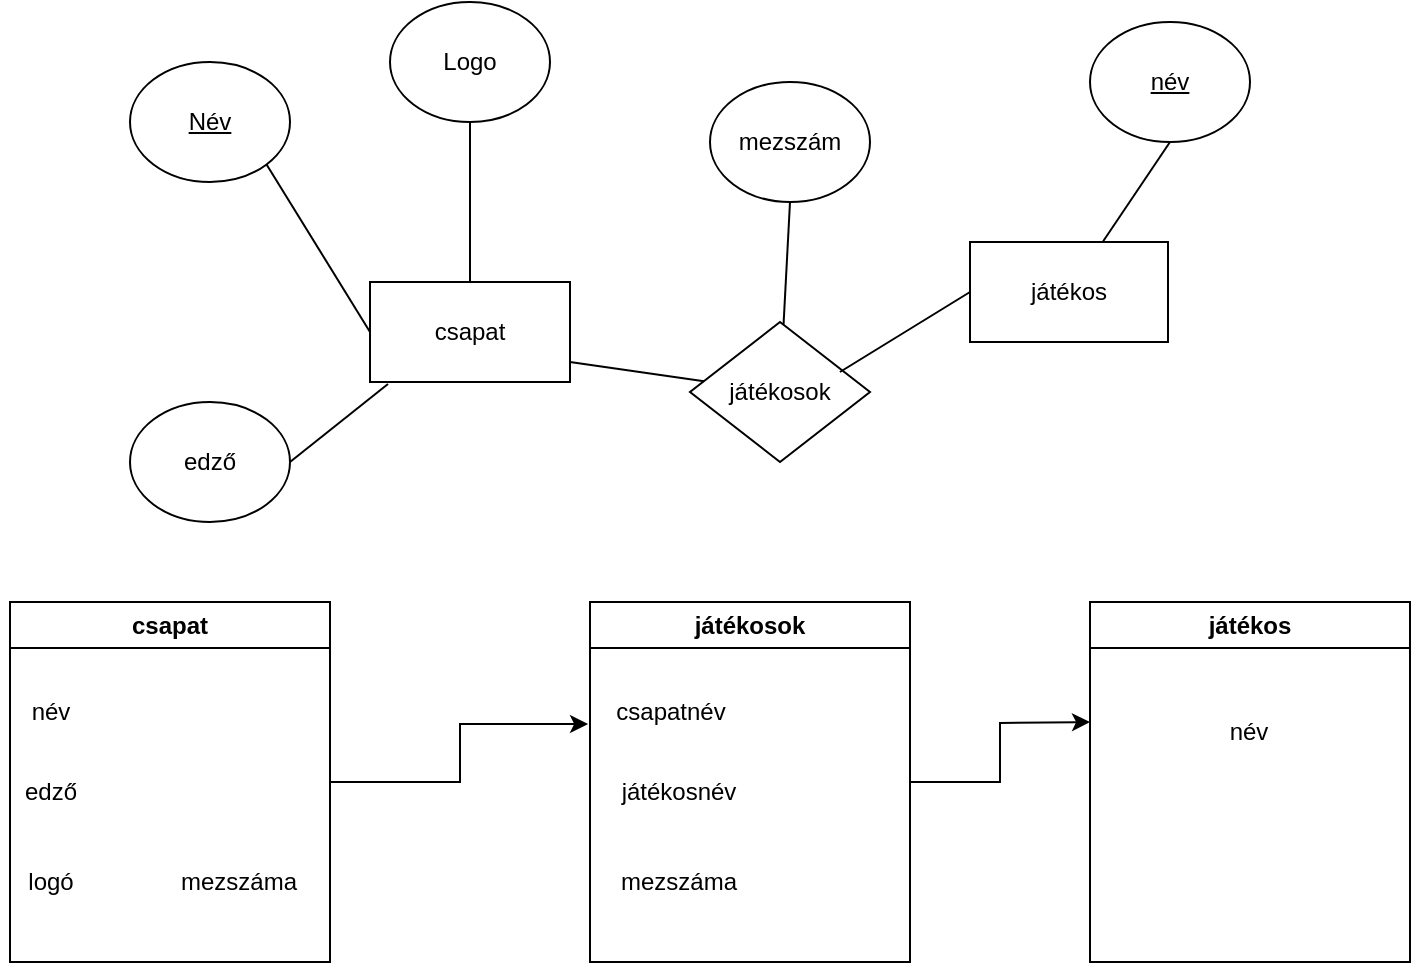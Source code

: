 <mxfile version="21.8.0" type="device">
  <diagram name="1 oldal" id="gps3z_2zBtLTs1l704r0">
    <mxGraphModel dx="1434" dy="790" grid="1" gridSize="10" guides="1" tooltips="1" connect="1" arrows="1" fold="1" page="1" pageScale="1" pageWidth="827" pageHeight="1169" math="0" shadow="0">
      <root>
        <mxCell id="0" />
        <mxCell id="1" parent="0" />
        <mxCell id="7yIkWZdPID-0P9wcdhFD-1" value="&lt;u&gt;Név&lt;/u&gt;" style="ellipse;whiteSpace=wrap;html=1;" vertex="1" parent="1">
          <mxGeometry x="170" y="210" width="80" height="60" as="geometry" />
        </mxCell>
        <mxCell id="7yIkWZdPID-0P9wcdhFD-2" value="Logo" style="ellipse;whiteSpace=wrap;html=1;" vertex="1" parent="1">
          <mxGeometry x="300" y="180" width="80" height="60" as="geometry" />
        </mxCell>
        <mxCell id="7yIkWZdPID-0P9wcdhFD-3" value="edző" style="ellipse;whiteSpace=wrap;html=1;" vertex="1" parent="1">
          <mxGeometry x="170" y="380" width="80" height="60" as="geometry" />
        </mxCell>
        <mxCell id="7yIkWZdPID-0P9wcdhFD-4" value="mezszám" style="ellipse;whiteSpace=wrap;html=1;" vertex="1" parent="1">
          <mxGeometry x="460" y="220" width="80" height="60" as="geometry" />
        </mxCell>
        <mxCell id="7yIkWZdPID-0P9wcdhFD-5" value="&lt;u&gt;név&lt;/u&gt;" style="ellipse;whiteSpace=wrap;html=1;" vertex="1" parent="1">
          <mxGeometry x="650" y="190" width="80" height="60" as="geometry" />
        </mxCell>
        <mxCell id="7yIkWZdPID-0P9wcdhFD-7" value="csapat" style="rounded=0;whiteSpace=wrap;html=1;" vertex="1" parent="1">
          <mxGeometry x="290" y="320" width="100" height="50" as="geometry" />
        </mxCell>
        <mxCell id="7yIkWZdPID-0P9wcdhFD-8" value="játékosok" style="rhombus;whiteSpace=wrap;html=1;" vertex="1" parent="1">
          <mxGeometry x="450" y="340" width="90" height="70" as="geometry" />
        </mxCell>
        <mxCell id="7yIkWZdPID-0P9wcdhFD-9" value="játékos" style="rounded=0;whiteSpace=wrap;html=1;" vertex="1" parent="1">
          <mxGeometry x="590" y="300" width="99" height="50" as="geometry" />
        </mxCell>
        <mxCell id="7yIkWZdPID-0P9wcdhFD-10" value="" style="endArrow=none;html=1;rounded=0;entryX=0;entryY=0.5;entryDx=0;entryDy=0;exitX=1;exitY=1;exitDx=0;exitDy=0;" edge="1" parent="1" source="7yIkWZdPID-0P9wcdhFD-1" target="7yIkWZdPID-0P9wcdhFD-7">
          <mxGeometry width="50" height="50" relative="1" as="geometry">
            <mxPoint x="390" y="430" as="sourcePoint" />
            <mxPoint x="440" y="380" as="targetPoint" />
          </mxGeometry>
        </mxCell>
        <mxCell id="7yIkWZdPID-0P9wcdhFD-12" value="" style="endArrow=none;html=1;rounded=0;entryX=0.09;entryY=1.02;entryDx=0;entryDy=0;entryPerimeter=0;exitX=1;exitY=0.5;exitDx=0;exitDy=0;" edge="1" parent="1" source="7yIkWZdPID-0P9wcdhFD-3" target="7yIkWZdPID-0P9wcdhFD-7">
          <mxGeometry width="50" height="50" relative="1" as="geometry">
            <mxPoint x="390" y="430" as="sourcePoint" />
            <mxPoint x="440" y="380" as="targetPoint" />
          </mxGeometry>
        </mxCell>
        <mxCell id="7yIkWZdPID-0P9wcdhFD-13" value="" style="endArrow=none;html=1;rounded=0;" edge="1" parent="1" source="7yIkWZdPID-0P9wcdhFD-8">
          <mxGeometry width="50" height="50" relative="1" as="geometry">
            <mxPoint x="390" y="430" as="sourcePoint" />
            <mxPoint x="390" y="360" as="targetPoint" />
          </mxGeometry>
        </mxCell>
        <mxCell id="7yIkWZdPID-0P9wcdhFD-15" value="" style="endArrow=none;html=1;rounded=0;entryX=0.5;entryY=1;entryDx=0;entryDy=0;" edge="1" parent="1" source="7yIkWZdPID-0P9wcdhFD-8" target="7yIkWZdPID-0P9wcdhFD-4">
          <mxGeometry width="50" height="50" relative="1" as="geometry">
            <mxPoint x="390" y="430" as="sourcePoint" />
            <mxPoint x="440" y="380" as="targetPoint" />
          </mxGeometry>
        </mxCell>
        <mxCell id="7yIkWZdPID-0P9wcdhFD-16" value="" style="endArrow=none;html=1;rounded=0;exitX=0;exitY=0.5;exitDx=0;exitDy=0;entryX=0.833;entryY=0.357;entryDx=0;entryDy=0;entryPerimeter=0;" edge="1" parent="1" source="7yIkWZdPID-0P9wcdhFD-9" target="7yIkWZdPID-0P9wcdhFD-8">
          <mxGeometry width="50" height="50" relative="1" as="geometry">
            <mxPoint x="390" y="430" as="sourcePoint" />
            <mxPoint x="440" y="380" as="targetPoint" />
          </mxGeometry>
        </mxCell>
        <mxCell id="7yIkWZdPID-0P9wcdhFD-17" value="" style="endArrow=none;html=1;rounded=0;entryX=0.5;entryY=1;entryDx=0;entryDy=0;" edge="1" parent="1" source="7yIkWZdPID-0P9wcdhFD-9" target="7yIkWZdPID-0P9wcdhFD-5">
          <mxGeometry width="50" height="50" relative="1" as="geometry">
            <mxPoint x="390" y="430" as="sourcePoint" />
            <mxPoint x="440" y="380" as="targetPoint" />
          </mxGeometry>
        </mxCell>
        <mxCell id="7yIkWZdPID-0P9wcdhFD-18" value="" style="endArrow=none;html=1;rounded=0;entryX=0.5;entryY=1;entryDx=0;entryDy=0;exitX=0.5;exitY=0;exitDx=0;exitDy=0;" edge="1" parent="1" source="7yIkWZdPID-0P9wcdhFD-7" target="7yIkWZdPID-0P9wcdhFD-2">
          <mxGeometry width="50" height="50" relative="1" as="geometry">
            <mxPoint x="390" y="430" as="sourcePoint" />
            <mxPoint x="440" y="380" as="targetPoint" />
          </mxGeometry>
        </mxCell>
        <mxCell id="7yIkWZdPID-0P9wcdhFD-19" value="csapat" style="swimlane;whiteSpace=wrap;html=1;labelBackgroundColor=none;" vertex="1" parent="1">
          <mxGeometry x="110" y="480" width="160" height="180" as="geometry" />
        </mxCell>
        <mxCell id="7yIkWZdPID-0P9wcdhFD-21" value="név&lt;br&gt;" style="text;html=1;align=center;verticalAlign=middle;resizable=0;points=[];autosize=1;strokeColor=none;fillColor=none;" vertex="1" parent="7yIkWZdPID-0P9wcdhFD-19">
          <mxGeometry y="40" width="40" height="30" as="geometry" />
        </mxCell>
        <mxCell id="7yIkWZdPID-0P9wcdhFD-23" value="edző" style="text;html=1;align=center;verticalAlign=middle;resizable=0;points=[];autosize=1;strokeColor=none;fillColor=none;" vertex="1" parent="7yIkWZdPID-0P9wcdhFD-19">
          <mxGeometry x="-5" y="80" width="50" height="30" as="geometry" />
        </mxCell>
        <mxCell id="7yIkWZdPID-0P9wcdhFD-24" value="logó" style="text;html=1;align=center;verticalAlign=middle;resizable=0;points=[];autosize=1;strokeColor=none;fillColor=none;" vertex="1" parent="7yIkWZdPID-0P9wcdhFD-19">
          <mxGeometry x="-5" y="125" width="50" height="30" as="geometry" />
        </mxCell>
        <mxCell id="7yIkWZdPID-0P9wcdhFD-30" value="mezszáma" style="text;html=1;align=center;verticalAlign=middle;resizable=0;points=[];autosize=1;strokeColor=none;fillColor=none;" vertex="1" parent="7yIkWZdPID-0P9wcdhFD-19">
          <mxGeometry x="74" y="125" width="80" height="30" as="geometry" />
        </mxCell>
        <mxCell id="7yIkWZdPID-0P9wcdhFD-38" style="edgeStyle=orthogonalEdgeStyle;rounded=0;orthogonalLoop=1;jettySize=auto;html=1;" edge="1" parent="1" source="7yIkWZdPID-0P9wcdhFD-25">
          <mxGeometry relative="1" as="geometry">
            <mxPoint x="650" y="540" as="targetPoint" />
          </mxGeometry>
        </mxCell>
        <mxCell id="7yIkWZdPID-0P9wcdhFD-25" value="játékosok" style="swimlane;whiteSpace=wrap;html=1;labelBackgroundColor=none;" vertex="1" parent="1">
          <mxGeometry x="400" y="480" width="160" height="180" as="geometry" />
        </mxCell>
        <mxCell id="7yIkWZdPID-0P9wcdhFD-26" value="csapatnév" style="text;html=1;align=center;verticalAlign=middle;resizable=0;points=[];autosize=1;strokeColor=none;fillColor=none;" vertex="1" parent="7yIkWZdPID-0P9wcdhFD-25">
          <mxGeometry y="40" width="80" height="30" as="geometry" />
        </mxCell>
        <mxCell id="7yIkWZdPID-0P9wcdhFD-27" value="játékosnév" style="text;html=1;align=center;verticalAlign=middle;resizable=0;points=[];autosize=1;strokeColor=none;fillColor=none;" vertex="1" parent="7yIkWZdPID-0P9wcdhFD-25">
          <mxGeometry x="4" y="80" width="80" height="30" as="geometry" />
        </mxCell>
        <mxCell id="7yIkWZdPID-0P9wcdhFD-28" value="mezszáma" style="text;html=1;align=center;verticalAlign=middle;resizable=0;points=[];autosize=1;strokeColor=none;fillColor=none;" vertex="1" parent="7yIkWZdPID-0P9wcdhFD-25">
          <mxGeometry x="4" y="125" width="80" height="30" as="geometry" />
        </mxCell>
        <mxCell id="7yIkWZdPID-0P9wcdhFD-33" value="játékos" style="swimlane;whiteSpace=wrap;html=1;labelBackgroundColor=none;" vertex="1" parent="1">
          <mxGeometry x="650" y="480" width="160" height="180" as="geometry" />
        </mxCell>
        <mxCell id="7yIkWZdPID-0P9wcdhFD-34" value="név" style="text;html=1;align=center;verticalAlign=middle;resizable=0;points=[];autosize=1;strokeColor=none;fillColor=none;" vertex="1" parent="7yIkWZdPID-0P9wcdhFD-33">
          <mxGeometry x="59" y="50" width="40" height="30" as="geometry" />
        </mxCell>
        <mxCell id="7yIkWZdPID-0P9wcdhFD-37" style="edgeStyle=orthogonalEdgeStyle;rounded=0;orthogonalLoop=1;jettySize=auto;html=1;entryX=-0.012;entryY=0.7;entryDx=0;entryDy=0;entryPerimeter=0;" edge="1" parent="1" source="7yIkWZdPID-0P9wcdhFD-19" target="7yIkWZdPID-0P9wcdhFD-26">
          <mxGeometry relative="1" as="geometry" />
        </mxCell>
      </root>
    </mxGraphModel>
  </diagram>
</mxfile>
